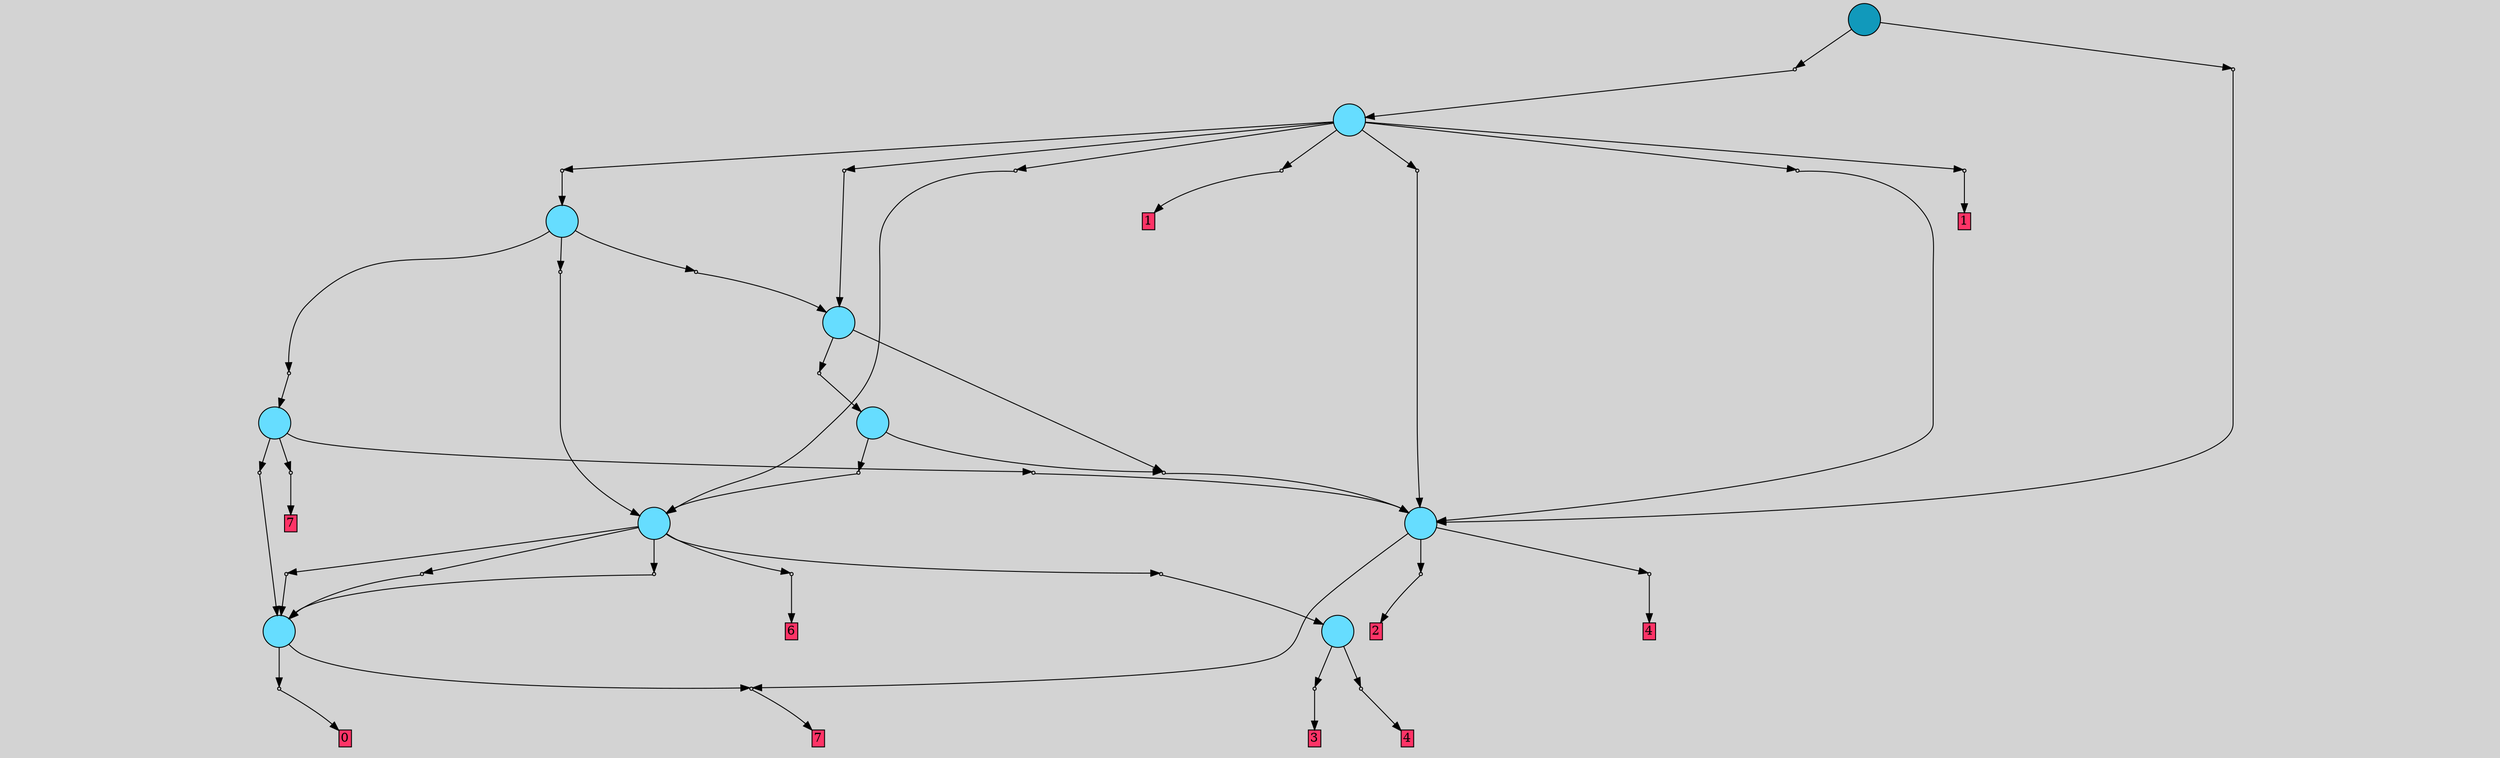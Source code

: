 // File exported with GEGELATI v1.3.1
// On the 2024-04-12 16:01:20
// With the File::TPGGraphDotExporter
digraph{
	graph[pad = "0.212, 0.055" bgcolor = lightgray]
	node[shape=circle style = filled label = ""]
		T0 [fillcolor="#66ddff"]
		T1 [fillcolor="#66ddff"]
		T2 [fillcolor="#66ddff"]
		T3 [fillcolor="#66ddff"]
		T4 [fillcolor="#66ddff"]
		T5 [fillcolor="#66ddff"]
		T6 [fillcolor="#66ddff"]
		T7 [fillcolor="#66ddff"]
		T8 [fillcolor="#66ddff"]
		T9 [fillcolor="#1199bb"]
		P0 [fillcolor="#cccccc" shape=point] //
		I0 [shape=box style=invis label="3|0&4|1#3|2#0|6#2|2#1|4#4|4&#92;n"]
		P0 -> I0[style=invis]
		A0 [fillcolor="#ff3366" shape=box margin=0.03 width=0 height=0 label="3"]
		T0 -> P0 -> A0
		P1 [fillcolor="#cccccc" shape=point] //
		I1 [shape=box style=invis label=""]
		P1 -> I1[style=invis]
		A1 [fillcolor="#ff3366" shape=box margin=0.03 width=0 height=0 label="4"]
		T0 -> P1 -> A1
		P2 [fillcolor="#cccccc" shape=point] //
		I2 [shape=box style=invis label="3|0&2|5#3|7#1|5#3|6#0|7#3|5&#92;n"]
		P2 -> I2[style=invis]
		A2 [fillcolor="#ff3366" shape=box margin=0.03 width=0 height=0 label="7"]
		T1 -> P2 -> A2
		P3 [fillcolor="#cccccc" shape=point] //
		I3 [shape=box style=invis label="5|0&0|3#2|2#4|2#0|6#0|1#3|0&#92;n"]
		P3 -> I3[style=invis]
		A3 [fillcolor="#ff3366" shape=box margin=0.03 width=0 height=0 label="0"]
		T1 -> P3 -> A3
		P4 [fillcolor="#cccccc" shape=point] //
		I4 [shape=box style=invis label="10|4&1|0#1|6#0|2#3|0#4|4#1|2&#92;n9|2&4|3#3|4#3|3#0|4#2|1#2|0&#92;n2|0&3|5#0|2#0|5#4|2#2|2#3|3&#92;n"]
		P4 -> I4[style=invis]
		A4 [fillcolor="#ff3366" shape=box margin=0.03 width=0 height=0 label="2"]
		T2 -> P4 -> A4
		T2 -> P2
		P5 [fillcolor="#cccccc" shape=point] //
		I5 [shape=box style=invis label="5|0&0|2#0|3#3|7#3|1#0|6#0|5&#92;n"]
		P5 -> I5[style=invis]
		A5 [fillcolor="#ff3366" shape=box margin=0.03 width=0 height=0 label="4"]
		T2 -> P5 -> A5
		P6 [fillcolor="#cccccc" shape=point] //
		I6 [shape=box style=invis label="0|0&4|1#1|1#1|0#2|3#1|6#4|7&#92;n"]
		P6 -> I6[style=invis]
		T3 -> P6 -> T1
		P7 [fillcolor="#cccccc" shape=point] //
		I7 [shape=box style=invis label="0|0&4|1#2|1#1|0#2|3#1|6#4|1&#92;n"]
		P7 -> I7[style=invis]
		T3 -> P7 -> T1
		P8 [fillcolor="#cccccc" shape=point] //
		I8 [shape=box style=invis label="0|0&4|3#1|1#1|0#2|3#1|6#4|7&#92;n"]
		P8 -> I8[style=invis]
		T3 -> P8 -> T1
		P9 [fillcolor="#cccccc" shape=point] //
		I9 [shape=box style=invis label="2|0&4|5#3|1#4|0#4|5#1|6#0|0&#92;n"]
		P9 -> I9[style=invis]
		A6 [fillcolor="#ff3366" shape=box margin=0.03 width=0 height=0 label="6"]
		T3 -> P9 -> A6
		P10 [fillcolor="#cccccc" shape=point] //
		I10 [shape=box style=invis label="2|0&3|6#1|1#2|1#0|2#3|3#4|6&#92;n"]
		P10 -> I10[style=invis]
		T3 -> P10 -> T0
		P11 [fillcolor="#cccccc" shape=point] //
		I11 [shape=box style=invis label="0|6&4|6#3|0#0|6#0|0#2|2#4|6&#92;n2|0&0|6#4|0#4|6#2|5#3|3#4|4&#92;n"]
		P11 -> I11[style=invis]
		T4 -> P11 -> T3
		P12 [fillcolor="#cccccc" shape=point] //
		I12 [shape=box style=invis label="11|0&3|7#4|7#3|5#4|2#0|2#2|3&#92;n"]
		P12 -> I12[style=invis]
		T4 -> P12 -> T2
		P13 [fillcolor="#cccccc" shape=point] //
		I13 [shape=box style=invis label="0|0&4|1#1|0#1|0#2|3#1|6#4|7&#92;n"]
		P13 -> I13[style=invis]
		T5 -> P13 -> T1
		P14 [fillcolor="#cccccc" shape=point] //
		I14 [shape=box style=invis label="0|0&4|1#1|1#1|0#2|3#1|6#4|7&#92;n"]
		P14 -> I14[style=invis]
		T5 -> P14 -> T2
		P15 [fillcolor="#cccccc" shape=point] //
		I15 [shape=box style=invis label="9|0&4|4#1|3#1|1#4|3#1|3#0|2&#92;n"]
		P15 -> I15[style=invis]
		A7 [fillcolor="#ff3366" shape=box margin=0.03 width=0 height=0 label="7"]
		T5 -> P15 -> A7
		P16 [fillcolor="#cccccc" shape=point] //
		I16 [shape=box style=invis label="8|0&4|6#1|2#4|7#2|0#3|5#4|1&#92;n"]
		P16 -> I16[style=invis]
		T6 -> P16 -> T4
		T6 -> P12
		P17 [fillcolor="#cccccc" shape=point] //
		I17 [shape=box style=invis label="8|6&2|6#4|1#1|0#1|6#2|0#0|6&#92;n9|0&0|6#4|4#2|3#4|1#3|0#1|1&#92;n"]
		P17 -> I17[style=invis]
		T7 -> P17 -> T6
		P18 [fillcolor="#cccccc" shape=point] //
		I18 [shape=box style=invis label="11|0&1|2#4|7#4|7#2|0#3|0#4|6&#92;n"]
		P18 -> I18[style=invis]
		T7 -> P18 -> T5
		P19 [fillcolor="#cccccc" shape=point] //
		I19 [shape=box style=invis label="8|0&1|1#0|6#2|2#1|4#3|1#4|5&#92;n"]
		P19 -> I19[style=invis]
		T7 -> P19 -> T3
		P20 [fillcolor="#cccccc" shape=point] //
		I20 [shape=box style=invis label="10|5&4|5#4|6#1|5#3|1#3|0#1|3&#92;n2|0&3|5#0|5#3|5#4|4#4|6#3|3&#92;n"]
		P20 -> I20[style=invis]
		T8 -> P20 -> T2
		P21 [fillcolor="#cccccc" shape=point] //
		I21 [shape=box style=invis label="2|0&3|4#3|1#2|7#1|6#0|1#3|0&#92;n"]
		P21 -> I21[style=invis]
		T8 -> P21 -> T7
		P22 [fillcolor="#cccccc" shape=point] //
		I22 [shape=box style=invis label="2|6&4|4#0|0#0|7#2|2#4|2#1|6&#92;n9|0&0|6#4|4#2|3#4|1#3|2#3|1&#92;n"]
		P22 -> I22[style=invis]
		T8 -> P22 -> T6
		P23 [fillcolor="#cccccc" shape=point] //
		I23 [shape=box style=invis label="2|0&1|7#3|7#0|5#1|1#0|0#2|7&#92;n"]
		P23 -> I23[style=invis]
		T8 -> P23 -> T3
		P24 [fillcolor="#cccccc" shape=point] //
		I24 [shape=box style=invis label="0|0&4|2#1|5#0|7#3|0#4|3#0|1&#92;n"]
		P24 -> I24[style=invis]
		T8 -> P24 -> T2
		P25 [fillcolor="#cccccc" shape=point] //
		I25 [shape=box style=invis label="2|0&3|5#1|1#2|5#0|2#3|3#4|6&#92;n"]
		P25 -> I25[style=invis]
		A8 [fillcolor="#ff3366" shape=box margin=0.03 width=0 height=0 label="1"]
		T8 -> P25 -> A8
		P26 [fillcolor="#cccccc" shape=point] //
		I26 [shape=box style=invis label="8|0&3|7#2|1#1|1#2|6#4|2#1|3&#92;n"]
		P26 -> I26[style=invis]
		A9 [fillcolor="#ff3366" shape=box margin=0.03 width=0 height=0 label="1"]
		T8 -> P26 -> A9
		P27 [fillcolor="#cccccc" shape=point] //
		I27 [shape=box style=invis label="11|0&3|2#4|7#2|6#4|1#1|5#4|0&#92;n"]
		P27 -> I27[style=invis]
		T9 -> P27 -> T8
		P28 [fillcolor="#cccccc" shape=point] //
		I28 [shape=box style=invis label="11|5&4|5#4|6#2|5#3|1#3|0#1|3&#92;n2|0&3|5#0|5#3|5#2|4#4|2#3|3&#92;n"]
		P28 -> I28[style=invis]
		T9 -> P28 -> T2
		{ rank= same T9 }
}
